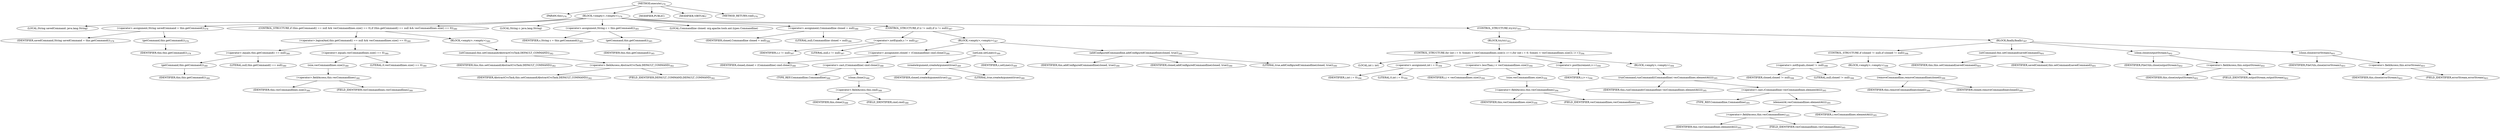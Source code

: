 digraph "execute" {  
"845" [label = <(METHOD,execute)<SUB>376</SUB>> ]
"61" [label = <(PARAM,this)<SUB>376</SUB>> ]
"846" [label = <(BLOCK,&lt;empty&gt;,&lt;empty&gt;)<SUB>376</SUB>> ]
"847" [label = <(LOCAL,String savedCommand: java.lang.String)> ]
"848" [label = <(&lt;operator&gt;.assignment,String savedCommand = this.getCommand())<SUB>378</SUB>> ]
"849" [label = <(IDENTIFIER,savedCommand,String savedCommand = this.getCommand())<SUB>378</SUB>> ]
"850" [label = <(getCommand,this.getCommand())<SUB>378</SUB>> ]
"60" [label = <(IDENTIFIER,this,this.getCommand())<SUB>378</SUB>> ]
"851" [label = <(CONTROL_STRUCTURE,if (this.getCommand() == null &amp;&amp; vecCommandlines.size() == 0),if (this.getCommand() == null &amp;&amp; vecCommandlines.size() == 0))<SUB>380</SUB>> ]
"852" [label = <(&lt;operator&gt;.logicalAnd,this.getCommand() == null &amp;&amp; vecCommandlines.size() == 0)<SUB>380</SUB>> ]
"853" [label = <(&lt;operator&gt;.equals,this.getCommand() == null)<SUB>380</SUB>> ]
"854" [label = <(getCommand,this.getCommand())<SUB>380</SUB>> ]
"62" [label = <(IDENTIFIER,this,this.getCommand())<SUB>380</SUB>> ]
"855" [label = <(LITERAL,null,this.getCommand() == null)<SUB>380</SUB>> ]
"856" [label = <(&lt;operator&gt;.equals,vecCommandlines.size() == 0)<SUB>380</SUB>> ]
"857" [label = <(size,vecCommandlines.size())<SUB>380</SUB>> ]
"858" [label = <(&lt;operator&gt;.fieldAccess,this.vecCommandlines)<SUB>380</SUB>> ]
"859" [label = <(IDENTIFIER,this,vecCommandlines.size())<SUB>380</SUB>> ]
"860" [label = <(FIELD_IDENTIFIER,vecCommandlines,vecCommandlines)<SUB>380</SUB>> ]
"861" [label = <(LITERAL,0,vecCommandlines.size() == 0)<SUB>380</SUB>> ]
"862" [label = <(BLOCK,&lt;empty&gt;,&lt;empty&gt;)<SUB>380</SUB>> ]
"863" [label = <(setCommand,this.setCommand(AbstractCvsTask.DEFAULT_COMMAND))<SUB>382</SUB>> ]
"63" [label = <(IDENTIFIER,this,this.setCommand(AbstractCvsTask.DEFAULT_COMMAND))<SUB>382</SUB>> ]
"864" [label = <(&lt;operator&gt;.fieldAccess,AbstractCvsTask.DEFAULT_COMMAND)<SUB>382</SUB>> ]
"865" [label = <(IDENTIFIER,AbstractCvsTask,this.setCommand(AbstractCvsTask.DEFAULT_COMMAND))<SUB>382</SUB>> ]
"866" [label = <(FIELD_IDENTIFIER,DEFAULT_COMMAND,DEFAULT_COMMAND)<SUB>382</SUB>> ]
"867" [label = <(LOCAL,String c: java.lang.String)> ]
"868" [label = <(&lt;operator&gt;.assignment,String c = this.getCommand())<SUB>385</SUB>> ]
"869" [label = <(IDENTIFIER,c,String c = this.getCommand())<SUB>385</SUB>> ]
"870" [label = <(getCommand,this.getCommand())<SUB>385</SUB>> ]
"64" [label = <(IDENTIFIER,this,this.getCommand())<SUB>385</SUB>> ]
"871" [label = <(LOCAL,Commandline cloned: org.apache.tools.ant.types.Commandline)> ]
"872" [label = <(&lt;operator&gt;.assignment,Commandline cloned = null)<SUB>386</SUB>> ]
"873" [label = <(IDENTIFIER,cloned,Commandline cloned = null)<SUB>386</SUB>> ]
"874" [label = <(LITERAL,null,Commandline cloned = null)<SUB>386</SUB>> ]
"875" [label = <(CONTROL_STRUCTURE,if (c != null),if (c != null))<SUB>387</SUB>> ]
"876" [label = <(&lt;operator&gt;.notEquals,c != null)<SUB>387</SUB>> ]
"877" [label = <(IDENTIFIER,c,c != null)<SUB>387</SUB>> ]
"878" [label = <(LITERAL,null,c != null)<SUB>387</SUB>> ]
"879" [label = <(BLOCK,&lt;empty&gt;,&lt;empty&gt;)<SUB>387</SUB>> ]
"880" [label = <(&lt;operator&gt;.assignment,cloned = (Commandline) cmd.clone())<SUB>388</SUB>> ]
"881" [label = <(IDENTIFIER,cloned,cloned = (Commandline) cmd.clone())<SUB>388</SUB>> ]
"882" [label = <(&lt;operator&gt;.cast,(Commandline) cmd.clone())<SUB>388</SUB>> ]
"883" [label = <(TYPE_REF,Commandline,Commandline)<SUB>388</SUB>> ]
"884" [label = <(clone,clone())<SUB>388</SUB>> ]
"885" [label = <(&lt;operator&gt;.fieldAccess,this.cmd)<SUB>388</SUB>> ]
"886" [label = <(IDENTIFIER,this,clone())<SUB>388</SUB>> ]
"887" [label = <(FIELD_IDENTIFIER,cmd,cmd)<SUB>388</SUB>> ]
"888" [label = <(setLine,setLine(c))<SUB>389</SUB>> ]
"889" [label = <(createArgument,createArgument(true))<SUB>389</SUB>> ]
"890" [label = <(IDENTIFIER,cloned,createArgument(true))<SUB>389</SUB>> ]
"891" [label = <(LITERAL,true,createArgument(true))<SUB>389</SUB>> ]
"892" [label = <(IDENTIFIER,c,setLine(c))<SUB>389</SUB>> ]
"893" [label = <(addConfiguredCommandline,addConfiguredCommandline(cloned, true))<SUB>390</SUB>> ]
"65" [label = <(IDENTIFIER,this,addConfiguredCommandline(cloned, true))<SUB>390</SUB>> ]
"894" [label = <(IDENTIFIER,cloned,addConfiguredCommandline(cloned, true))<SUB>390</SUB>> ]
"895" [label = <(LITERAL,true,addConfiguredCommandline(cloned, true))<SUB>390</SUB>> ]
"896" [label = <(CONTROL_STRUCTURE,try,try)<SUB>393</SUB>> ]
"897" [label = <(BLOCK,try,try)<SUB>393</SUB>> ]
"898" [label = <(CONTROL_STRUCTURE,for (int i = 0; Some(i &lt; vecCommandlines.size()); i++),for (int i = 0; Some(i &lt; vecCommandlines.size()); i++))<SUB>394</SUB>> ]
"899" [label = <(LOCAL,int i: int)> ]
"900" [label = <(&lt;operator&gt;.assignment,int i = 0)<SUB>394</SUB>> ]
"901" [label = <(IDENTIFIER,i,int i = 0)<SUB>394</SUB>> ]
"902" [label = <(LITERAL,0,int i = 0)<SUB>394</SUB>> ]
"903" [label = <(&lt;operator&gt;.lessThan,i &lt; vecCommandlines.size())<SUB>394</SUB>> ]
"904" [label = <(IDENTIFIER,i,i &lt; vecCommandlines.size())<SUB>394</SUB>> ]
"905" [label = <(size,vecCommandlines.size())<SUB>394</SUB>> ]
"906" [label = <(&lt;operator&gt;.fieldAccess,this.vecCommandlines)<SUB>394</SUB>> ]
"907" [label = <(IDENTIFIER,this,vecCommandlines.size())<SUB>394</SUB>> ]
"908" [label = <(FIELD_IDENTIFIER,vecCommandlines,vecCommandlines)<SUB>394</SUB>> ]
"909" [label = <(&lt;operator&gt;.postIncrement,i++)<SUB>394</SUB>> ]
"910" [label = <(IDENTIFIER,i,i++)<SUB>394</SUB>> ]
"911" [label = <(BLOCK,&lt;empty&gt;,&lt;empty&gt;)<SUB>394</SUB>> ]
"912" [label = <(runCommand,runCommand((Commandline) vecCommandlines.elementAt(i)))<SUB>395</SUB>> ]
"66" [label = <(IDENTIFIER,this,runCommand((Commandline) vecCommandlines.elementAt(i)))<SUB>395</SUB>> ]
"913" [label = <(&lt;operator&gt;.cast,(Commandline) vecCommandlines.elementAt(i))<SUB>395</SUB>> ]
"914" [label = <(TYPE_REF,Commandline,Commandline)<SUB>395</SUB>> ]
"915" [label = <(elementAt,vecCommandlines.elementAt(i))<SUB>395</SUB>> ]
"916" [label = <(&lt;operator&gt;.fieldAccess,this.vecCommandlines)<SUB>395</SUB>> ]
"917" [label = <(IDENTIFIER,this,vecCommandlines.elementAt(i))<SUB>395</SUB>> ]
"918" [label = <(FIELD_IDENTIFIER,vecCommandlines,vecCommandlines)<SUB>395</SUB>> ]
"919" [label = <(IDENTIFIER,i,vecCommandlines.elementAt(i))<SUB>395</SUB>> ]
"920" [label = <(BLOCK,finally,finally)<SUB>397</SUB>> ]
"921" [label = <(CONTROL_STRUCTURE,if (cloned != null),if (cloned != null))<SUB>398</SUB>> ]
"922" [label = <(&lt;operator&gt;.notEquals,cloned != null)<SUB>398</SUB>> ]
"923" [label = <(IDENTIFIER,cloned,cloned != null)<SUB>398</SUB>> ]
"924" [label = <(LITERAL,null,cloned != null)<SUB>398</SUB>> ]
"925" [label = <(BLOCK,&lt;empty&gt;,&lt;empty&gt;)<SUB>398</SUB>> ]
"926" [label = <(removeCommandline,removeCommandline(cloned))<SUB>399</SUB>> ]
"67" [label = <(IDENTIFIER,this,removeCommandline(cloned))<SUB>399</SUB>> ]
"927" [label = <(IDENTIFIER,cloned,removeCommandline(cloned))<SUB>399</SUB>> ]
"928" [label = <(setCommand,this.setCommand(savedCommand))<SUB>401</SUB>> ]
"68" [label = <(IDENTIFIER,this,this.setCommand(savedCommand))<SUB>401</SUB>> ]
"929" [label = <(IDENTIFIER,savedCommand,this.setCommand(savedCommand))<SUB>401</SUB>> ]
"930" [label = <(close,close(outputStream))<SUB>402</SUB>> ]
"931" [label = <(IDENTIFIER,FileUtils,close(outputStream))<SUB>402</SUB>> ]
"932" [label = <(&lt;operator&gt;.fieldAccess,this.outputStream)<SUB>402</SUB>> ]
"933" [label = <(IDENTIFIER,this,close(outputStream))<SUB>402</SUB>> ]
"934" [label = <(FIELD_IDENTIFIER,outputStream,outputStream)<SUB>402</SUB>> ]
"935" [label = <(close,close(errorStream))<SUB>403</SUB>> ]
"936" [label = <(IDENTIFIER,FileUtils,close(errorStream))<SUB>403</SUB>> ]
"937" [label = <(&lt;operator&gt;.fieldAccess,this.errorStream)<SUB>403</SUB>> ]
"938" [label = <(IDENTIFIER,this,close(errorStream))<SUB>403</SUB>> ]
"939" [label = <(FIELD_IDENTIFIER,errorStream,errorStream)<SUB>403</SUB>> ]
"940" [label = <(MODIFIER,PUBLIC)> ]
"941" [label = <(MODIFIER,VIRTUAL)> ]
"942" [label = <(METHOD_RETURN,void)<SUB>376</SUB>> ]
  "845" -> "61" 
  "845" -> "846" 
  "845" -> "940" 
  "845" -> "941" 
  "845" -> "942" 
  "846" -> "847" 
  "846" -> "848" 
  "846" -> "851" 
  "846" -> "867" 
  "846" -> "868" 
  "846" -> "871" 
  "846" -> "872" 
  "846" -> "875" 
  "846" -> "896" 
  "848" -> "849" 
  "848" -> "850" 
  "850" -> "60" 
  "851" -> "852" 
  "851" -> "862" 
  "852" -> "853" 
  "852" -> "856" 
  "853" -> "854" 
  "853" -> "855" 
  "854" -> "62" 
  "856" -> "857" 
  "856" -> "861" 
  "857" -> "858" 
  "858" -> "859" 
  "858" -> "860" 
  "862" -> "863" 
  "863" -> "63" 
  "863" -> "864" 
  "864" -> "865" 
  "864" -> "866" 
  "868" -> "869" 
  "868" -> "870" 
  "870" -> "64" 
  "872" -> "873" 
  "872" -> "874" 
  "875" -> "876" 
  "875" -> "879" 
  "876" -> "877" 
  "876" -> "878" 
  "879" -> "880" 
  "879" -> "888" 
  "879" -> "893" 
  "880" -> "881" 
  "880" -> "882" 
  "882" -> "883" 
  "882" -> "884" 
  "884" -> "885" 
  "885" -> "886" 
  "885" -> "887" 
  "888" -> "889" 
  "888" -> "892" 
  "889" -> "890" 
  "889" -> "891" 
  "893" -> "65" 
  "893" -> "894" 
  "893" -> "895" 
  "896" -> "897" 
  "896" -> "920" 
  "897" -> "898" 
  "898" -> "899" 
  "898" -> "900" 
  "898" -> "903" 
  "898" -> "909" 
  "898" -> "911" 
  "900" -> "901" 
  "900" -> "902" 
  "903" -> "904" 
  "903" -> "905" 
  "905" -> "906" 
  "906" -> "907" 
  "906" -> "908" 
  "909" -> "910" 
  "911" -> "912" 
  "912" -> "66" 
  "912" -> "913" 
  "913" -> "914" 
  "913" -> "915" 
  "915" -> "916" 
  "915" -> "919" 
  "916" -> "917" 
  "916" -> "918" 
  "920" -> "921" 
  "920" -> "928" 
  "920" -> "930" 
  "920" -> "935" 
  "921" -> "922" 
  "921" -> "925" 
  "922" -> "923" 
  "922" -> "924" 
  "925" -> "926" 
  "926" -> "67" 
  "926" -> "927" 
  "928" -> "68" 
  "928" -> "929" 
  "930" -> "931" 
  "930" -> "932" 
  "932" -> "933" 
  "932" -> "934" 
  "935" -> "936" 
  "935" -> "937" 
  "937" -> "938" 
  "937" -> "939" 
}
